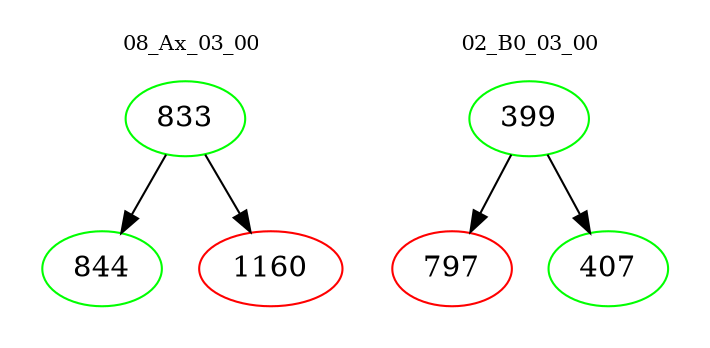 digraph{
subgraph cluster_0 {
color = white
label = "08_Ax_03_00";
fontsize=10;
T0_833 [label="833", color="green"]
T0_833 -> T0_844 [color="black"]
T0_844 [label="844", color="green"]
T0_833 -> T0_1160 [color="black"]
T0_1160 [label="1160", color="red"]
}
subgraph cluster_1 {
color = white
label = "02_B0_03_00";
fontsize=10;
T1_399 [label="399", color="green"]
T1_399 -> T1_797 [color="black"]
T1_797 [label="797", color="red"]
T1_399 -> T1_407 [color="black"]
T1_407 [label="407", color="green"]
}
}
